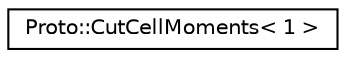 digraph "Graphical Class Hierarchy"
{
  edge [fontname="Helvetica",fontsize="10",labelfontname="Helvetica",labelfontsize="10"];
  node [fontname="Helvetica",fontsize="10",shape=record];
  rankdir="LR";
  Node0 [label="Proto::CutCellMoments\< 1 \>",height=0.2,width=0.4,color="black", fillcolor="white", style="filled",URL="$classProto_1_1CutCellMoments_3_011_01_4.html"];
}
